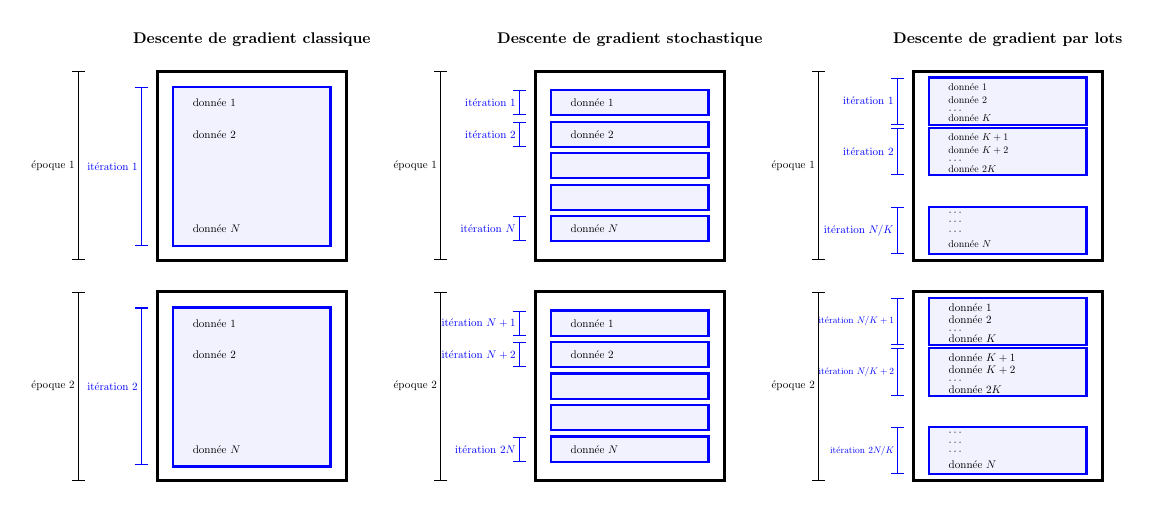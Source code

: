 \begin{tikzpicture}[scale=0.4, every node/.style={scale=0.4}]


\begin{scope}
\node[scale=1.4] at (2,2) {\bf Descente de gradient classique};
\begin{scope}
\draw[very thick] (-1,1) rectangle (5,-5);
\draw[blue, thick,fill=blue!5] (-0.5,0.5) rectangle (4.5,-4.55);

\node[right] at (0,0) {donnée $1$};
\node[right] at (0,-1) {donnée $2$};

\node[right] at (0,-4) {donnée $N$};



\draw[|-|,blue] (-1.5,0.5) -- (-1.5,-4.55) node[midway, left]{itération $1$};
\draw[|-|] (-3.5,1) -- (-3.5,-5) node[midway, left]{époque $1$};
\end{scope}
\begin{scope}[yshift=-7cm]

\draw[very thick] (-1,1) rectangle (5,-5);
\draw[blue, thick,fill=blue!5] (-0.5,0.5) rectangle (4.5,-4.55);

\node[right] at (0,0) {donnée $1$};
\node[right] at (0,-1) {donnée $2$};

\node[right] at (0,-4) {donnée $N$};

\draw[|-|,blue] (-1.5,0.5) -- (-1.5,-4.5) node[midway, left]{itération $2$};
\draw[|-|] (-3.5,1) -- (-3.5,-5) node[midway, left]{époque $2$};
\end{scope}
\end{scope}

%%%%%%%%%%%%%%%%%%%%%%%%%%%%
\begin{scope}[xshift=12cm]
\begin{scope}
\node[scale=1.4] at (2,2) {\bf Descente de gradient stochastique};

\draw[very thick] (-1,1) rectangle (5,-5);

\draw[blue, thick,fill=blue!5] (-0.5,0.4) rectangle (4.5,-0.4);
\draw[blue, thick,fill=blue!5] (-0.5,-0.6) rectangle (4.5,-1.4);
\draw[blue, thick,fill=blue!5] (-0.5,-1.6) rectangle (4.5,-2.4);
\draw[blue, thick,fill=blue!5] (-0.5,-2.6) rectangle (4.5,-3.4);
\draw[blue, thick,fill=blue!5] (-0.5,-3.6) rectangle (4.5,-4.4);

\node[right] at (0,0) {donnée $1$};
\node[right] at (0,-1) {donnée $2$};

\node[right] at (0,-4) {donnée $N$};



\draw[|-|,blue] (-1.5,0.4) -- (-1.5,-0.4) node[midway, left]{itération $1$};
\draw[|-|,blue] (-1.5,-0.6) -- (-1.5,-1.4) node[midway, left]{itération $2$};
\draw[|-|,blue] (-1.5,-3.6) -- (-1.5,-4.4) node[midway, left]{itération $N$};


\draw[|-|] (-4,1) -- (-4,-5) node[midway, left]{époque $1$};
\end{scope}
\begin{scope}[yshift=-7cm]

\draw[very thick] (-1,1) rectangle (5,-5);

\draw[blue, thick,fill=blue!5] (-0.5,0.4) rectangle (4.5,-0.4);
\draw[blue, thick,fill=blue!5] (-0.5,-0.6) rectangle (4.5,-1.4);
\draw[blue, thick,fill=blue!5] (-0.5,-1.6) rectangle (4.5,-2.4);
\draw[blue, thick,fill=blue!5] (-0.5,-2.6) rectangle (4.5,-3.4);
\draw[blue, thick,fill=blue!5] (-0.5,-3.6) rectangle (4.5,-4.4);

\node[right] at (0,0) {donnée $1$};
\node[right] at (0,-1) {donnée $2$};

\node[right] at (0,-4) {donnée $N$};

\draw[blue, thick] (-0.5,-3.6) rectangle (4.5,-4.4);

\draw[|-|,blue] (-1.5,0.4) -- (-1.5,-0.4) node[midway, left]{itération $N+1$};
\draw[|-|,blue] (-1.5,-0.6) -- (-1.5,-1.4) node[midway, left]{itération $N+2$};
\draw[|-|,blue] (-1.5,-3.6) -- (-1.5,-4.4) node[midway, left]{itération $2N$};

\draw[|-|] (-4,1) -- (-4,-5) node[midway, left]{époque $2$};
\end{scope}
\end{scope}


%%%%%%%%%%%%%%%%%%%%%%%%%%%%
\begin{scope}[xshift=24cm]
\begin{scope}
\node[scale=1.4] at (2,2) {\bf Descente de gradient par lots};

\draw[very thick] (-1,1) rectangle (5,-5);

\draw[blue, thick,fill=blue!5] (-0.5,0.8) rectangle (4.5,-0.7);
\draw[blue, thick,fill=blue!5] (-0.5,-0.8) rectangle (4.5,-2.3);
\draw[blue, thick,fill=blue!5] (-0.5,-3.3) rectangle (4.5,-4.8);

\node[right,scale=0.9] at (0,0.5) {donnée $1$};
\node[right,scale=0.9] at (0,0.1) {donnée $2$};
\node[right] at (0,-0.25) {$\cdots$};
\node[right,scale=0.9] at (0,-0.5) {donnée $K$};

\node[right,scale=0.9] at (0,-1.6+0.5) {donnée $K+1$};
\node[right,scale=0.9] at (0,-1.6+0.1) {donnée $K+2$};
\node[right] at (0,-1.6+-0.25) {$\cdots$};
\node[right,scale=0.9] at (0,-1.6+-0.5) {donnée $2K$};

\node[right] at (0,-3.5) {$\cdots$};
\node[right] at (0,-3.8) {$\cdots$};
\node[right] at (0,-4.1) {$\cdots$};
\node[right,scale=0.9] at (0,-4.5) {donnée $N$};

\draw[|-|,blue] (-1.5,0.8) -- (-1.5,-0.7) node[midway, left]{itération $1$};
\draw[|-|,blue] (-1.5,-0.8) -- (-1.5,-2.3) node[midway, left]{itération $2$};
\draw[|-|,blue] (-1.5,-3.3) -- (-1.5,-4.8) node[midway, left]{itération $N/K$};


\draw[|-|] (-4,1) -- (-4,-5) node[midway, left]{époque $1$};
\end{scope}
\begin{scope}[yshift=-7cm]

\draw[very thick] (-1,1) rectangle (5,-5);

\draw[blue, thick,fill=blue!5] (-0.5,0.8) rectangle (4.5,-0.7);
\draw[blue, thick,fill=blue!5] (-0.5,-0.8) rectangle (4.5,-2.3);
\draw[blue, thick,fill=blue!5] (-0.5,-3.3) rectangle (4.5,-4.8);

\node[right] at (0,0.5) {donnée $1$};
\node[right] at (0,0.1) {donnée $2$};
\node[right] at (0,-0.25) {$\cdots$};
\node[right] at (0,-0.5) {donnée $K$};

\node[right] at (0,-1.6+0.5) {donnée $K+1$};
\node[right] at (0,-1.6+0.1) {donnée $K+2$};
\node[right] at (0,-1.6+-0.25) {$\cdots$};
\node[right] at (0,-1.6+-0.5) {donnée $2K$};

\node[right] at (0,-3.5) {$\cdots$};
\node[right] at (0,-3.8) {$\cdots$};
\node[right] at (0,-4.1) {$\cdots$};
\node[right] at (0,-4.5) {donnée $N$};

\draw[|-|,blue] (-1.5,0.8) -- (-1.5,-0.7) node[midway, left,scale=0.85]{itération $N/K+1$};
\draw[|-|,blue] (-1.5,-0.8) -- (-1.5,-2.3) node[midway, left,scale=0.85]{itération $N/K+2$};
\draw[|-|,blue] (-1.5,-3.3) -- (-1.5,-4.8) node[midway, left,scale=0.85]{itération $2N/K$};


\draw[|-|] (-4,1) -- (-4,-5) node[midway, left]{époque $2$};
\end{scope}
\end{scope}




\end{tikzpicture}
